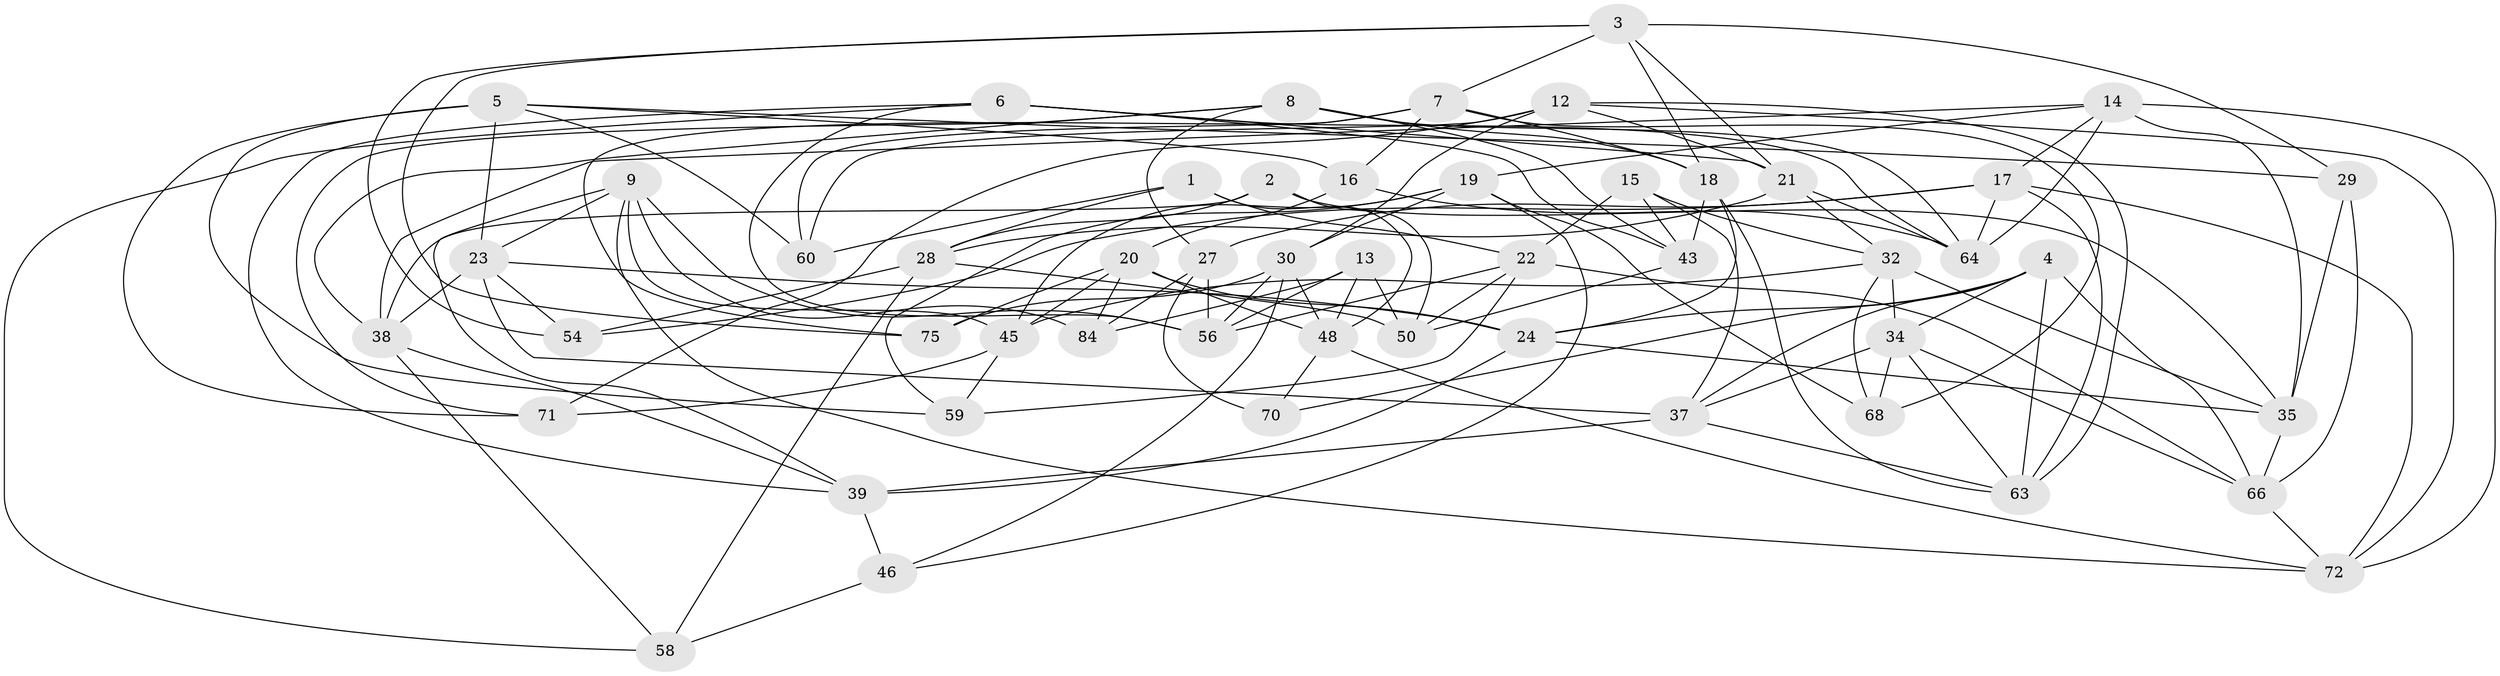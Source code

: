 // Generated by graph-tools (version 1.1) at 2025/24/03/03/25 07:24:26]
// undirected, 51 vertices, 135 edges
graph export_dot {
graph [start="1"]
  node [color=gray90,style=filled];
  1;
  2;
  3 [super="+61"];
  4 [super="+79"];
  5 [super="+51"];
  6 [super="+74"];
  7 [super="+26"];
  8 [super="+11"];
  9 [super="+10"];
  12 [super="+25"];
  13;
  14 [super="+85"];
  15;
  16;
  17 [super="+53"];
  18 [super="+49"];
  19 [super="+36"];
  20 [super="+40"];
  21 [super="+42"];
  22 [super="+57"];
  23 [super="+33"];
  24 [super="+80"];
  27 [super="+31"];
  28 [super="+82"];
  29;
  30 [super="+62"];
  32 [super="+44"];
  34 [super="+86"];
  35 [super="+77"];
  37 [super="+41"];
  38 [super="+47"];
  39 [super="+55"];
  43 [super="+65"];
  45 [super="+52"];
  46;
  48 [super="+81"];
  50 [super="+69"];
  54;
  56 [super="+67"];
  58;
  59;
  60;
  63 [super="+76"];
  64 [super="+73"];
  66 [super="+78"];
  68;
  70;
  71;
  72 [super="+83"];
  75;
  84;
  1 -- 60;
  1 -- 22;
  1 -- 48;
  1 -- 28;
  2 -- 35;
  2 -- 28;
  2 -- 38;
  2 -- 50;
  3 -- 21;
  3 -- 29;
  3 -- 18;
  3 -- 75;
  3 -- 54;
  3 -- 7;
  4 -- 66;
  4 -- 24;
  4 -- 37;
  4 -- 70;
  4 -- 63;
  4 -- 34;
  5 -- 29;
  5 -- 59;
  5 -- 16;
  5 -- 60;
  5 -- 71;
  5 -- 23;
  6 -- 64;
  6 -- 21;
  6 -- 39;
  6 -- 56;
  6 -- 58;
  6 -- 43;
  7 -- 75;
  7 -- 68;
  7 -- 18;
  7 -- 16;
  7 -- 60;
  8 -- 38;
  8 -- 43;
  8 -- 27;
  8 -- 71;
  8 -- 64;
  8 -- 18;
  9 -- 84;
  9 -- 45;
  9 -- 39;
  9 -- 56;
  9 -- 72;
  9 -- 23;
  12 -- 72;
  12 -- 71;
  12 -- 60;
  12 -- 63;
  12 -- 21;
  12 -- 30;
  13 -- 84;
  13 -- 48;
  13 -- 56;
  13 -- 50;
  14 -- 17;
  14 -- 72;
  14 -- 64;
  14 -- 19;
  14 -- 38;
  14 -- 35;
  15 -- 43;
  15 -- 37;
  15 -- 32;
  15 -- 22;
  16 -- 64;
  16 -- 20;
  17 -- 63;
  17 -- 54;
  17 -- 72;
  17 -- 27;
  17 -- 64;
  18 -- 24;
  18 -- 63;
  18 -- 43;
  19 -- 59;
  19 -- 68;
  19 -- 46;
  19 -- 45;
  19 -- 30;
  20 -- 84;
  20 -- 48;
  20 -- 24;
  20 -- 75;
  20 -- 45;
  21 -- 32;
  21 -- 28;
  21 -- 64;
  22 -- 50;
  22 -- 66;
  22 -- 56;
  22 -- 59;
  23 -- 37;
  23 -- 38;
  23 -- 24;
  23 -- 54;
  24 -- 39;
  24 -- 35;
  27 -- 70 [weight=2];
  27 -- 84;
  27 -- 56;
  28 -- 58;
  28 -- 50;
  28 -- 54;
  29 -- 66;
  29 -- 35;
  30 -- 48;
  30 -- 75;
  30 -- 46;
  30 -- 56;
  32 -- 34;
  32 -- 68;
  32 -- 35;
  32 -- 45;
  34 -- 68;
  34 -- 66;
  34 -- 37;
  34 -- 63;
  35 -- 66;
  37 -- 39;
  37 -- 63;
  38 -- 58;
  38 -- 39;
  39 -- 46;
  43 -- 50 [weight=2];
  45 -- 59;
  45 -- 71;
  46 -- 58;
  48 -- 70;
  48 -- 72;
  66 -- 72;
}
